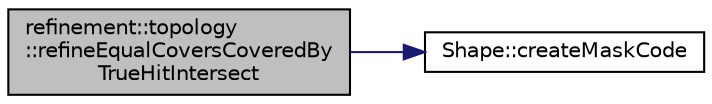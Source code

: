 digraph "refinement::topology::refineEqualCoversCoveredByTrueHitIntersect"
{
 // LATEX_PDF_SIZE
  bgcolor="transparent";
  edge [fontname="Helvetica",fontsize="10",labelfontname="Helvetica",labelfontsize="10"];
  node [fontname="Helvetica",fontsize="10",shape=record];
  rankdir="LR";
  Node1 [label="refinement::topology\l::refineEqualCoversCoveredBy\lTrueHitIntersect",height=0.2,width=0.4,color="black", fillcolor="grey75", style="filled", fontcolor="black",tooltip="Refines for the equals, covers and covered by relation predicates, with the intersection being guaran..."];
  Node1 -> Node2 [color="midnightblue",fontsize="10",style="solid",fontname="Helvetica"];
  Node2 [label="Shape::createMaskCode",height=0.2,width=0.4,color="black",URL="$structShape.html#a8d5735d6c5c38337ce7ed591e1134109",tooltip="Generates and returns the DE-9IM mask of this geometry (as R) with the input geometry (as S)"];
}
